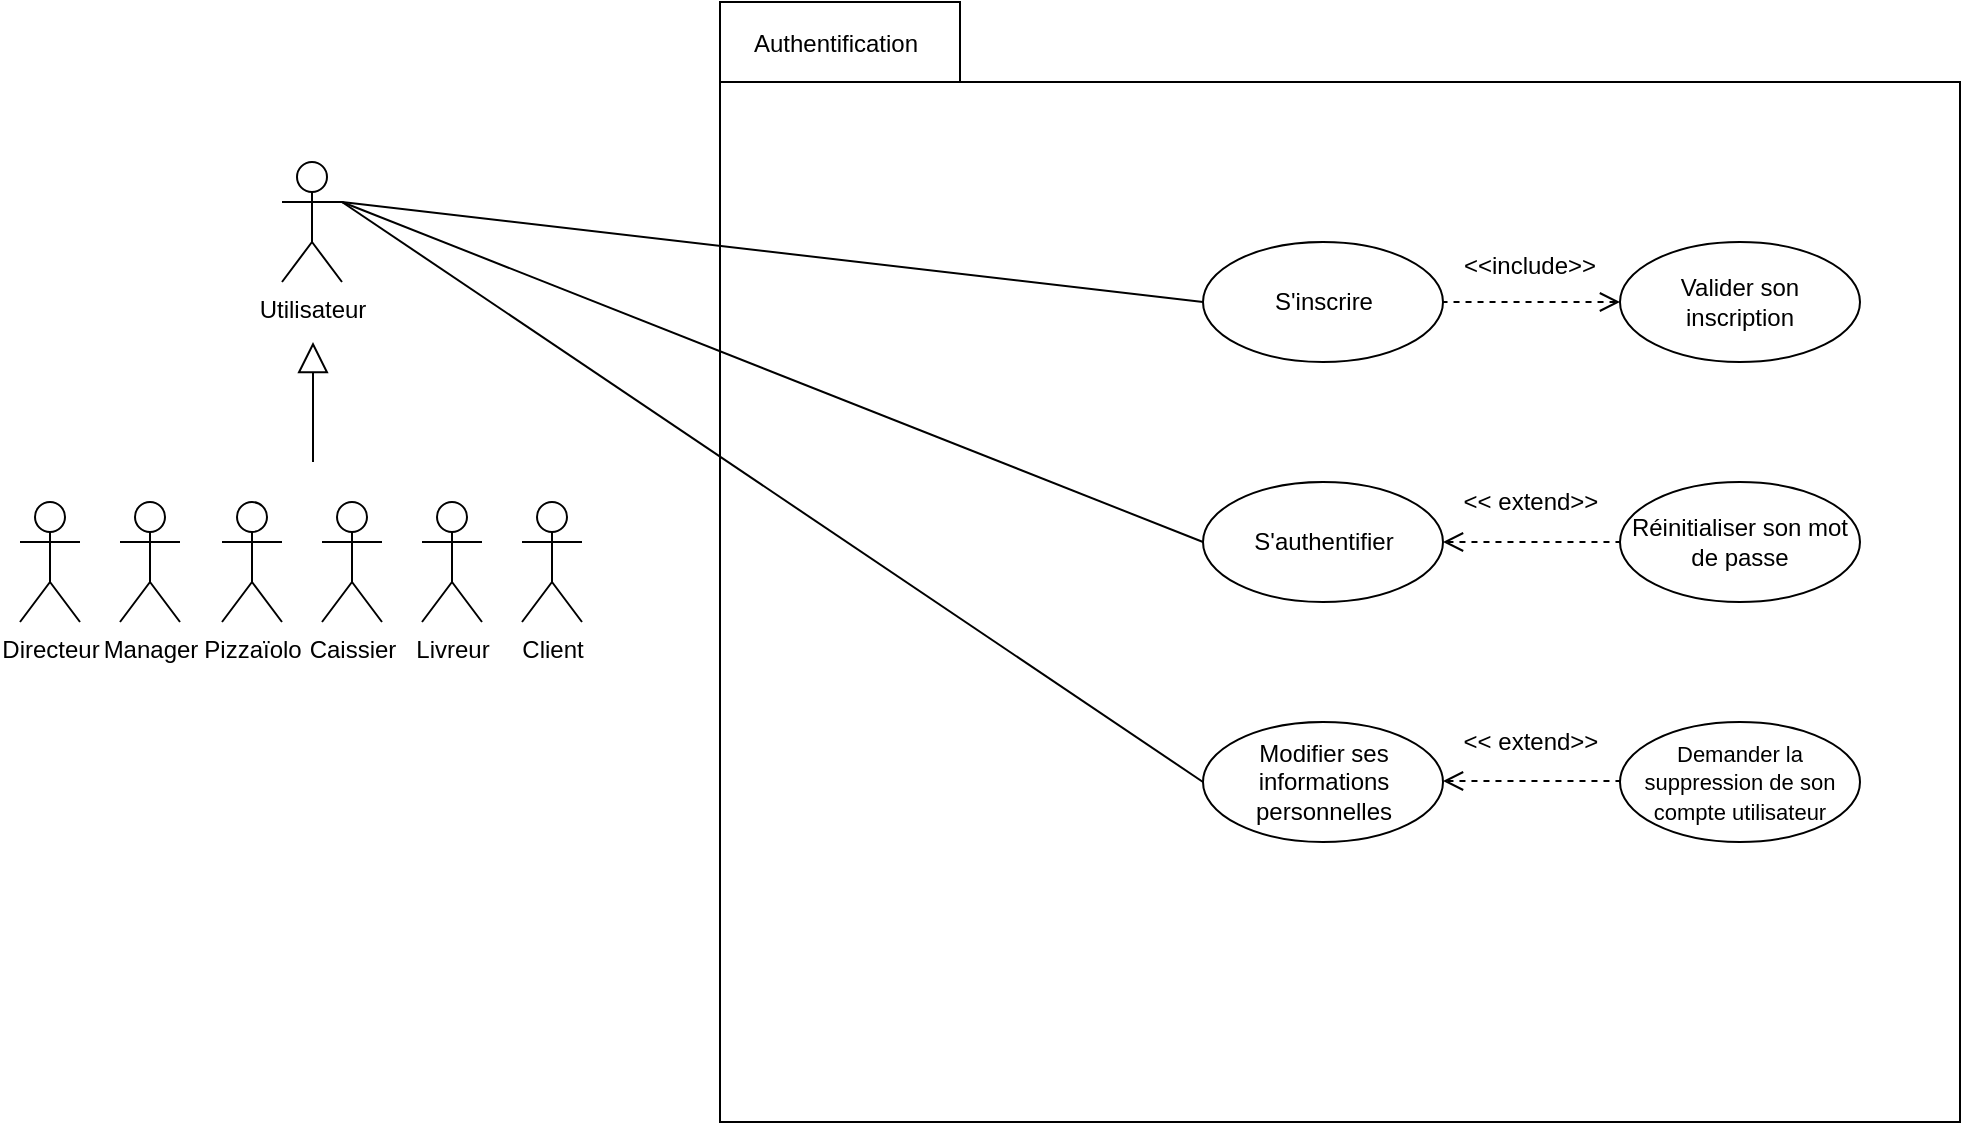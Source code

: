 <mxfile version="13.0.3" type="device"><diagram name="Page-1" id="b5b7bab2-c9e2-2cf4-8b2a-24fd1a2a6d21"><mxGraphModel dx="1086" dy="807" grid="1" gridSize="10" guides="1" tooltips="1" connect="1" arrows="1" fold="1" page="1" pageScale="1" pageWidth="1169" pageHeight="827" background="#ffffff" math="0" shadow="0"><root><mxCell id="0"/><mxCell id="1" parent="0"/><mxCell id="b7jg9sQN8CuxpuaTSCF3-1" value="" style="group" parent="1" vertex="1" connectable="0"><mxGeometry x="390" y="100" width="620" height="560" as="geometry"/></mxCell><mxCell id="b7jg9sQN8CuxpuaTSCF3-2" value="&lt;div&gt;&lt;br&gt;&lt;/div&gt;&lt;div&gt;&lt;br&gt;&lt;/div&gt;" style="shape=folder;fontStyle=1;spacingTop=10;tabWidth=120;tabHeight=40;tabPosition=left;html=1;fillColor=none;" parent="b7jg9sQN8CuxpuaTSCF3-1" vertex="1"><mxGeometry width="620" height="560" as="geometry"/></mxCell><mxCell id="b7jg9sQN8CuxpuaTSCF3-3" value="Authentification" style="text;html=1;strokeColor=none;fillColor=none;align=center;verticalAlign=middle;whiteSpace=wrap;rounded=0;" parent="b7jg9sQN8CuxpuaTSCF3-1" vertex="1"><mxGeometry x="13" y="11" width="90" height="20" as="geometry"/></mxCell><mxCell id="b7jg9sQN8CuxpuaTSCF3-4" value="S'authentifier" style="ellipse;whiteSpace=wrap;html=1;fillColor=none;" parent="b7jg9sQN8CuxpuaTSCF3-1" vertex="1"><mxGeometry x="241.5" y="240" width="120" height="60" as="geometry"/></mxCell><mxCell id="b7jg9sQN8CuxpuaTSCF3-5" value="S'inscrire" style="ellipse;whiteSpace=wrap;html=1;fillColor=none;" parent="b7jg9sQN8CuxpuaTSCF3-1" vertex="1"><mxGeometry x="241.5" y="120" width="120" height="60" as="geometry"/></mxCell><mxCell id="b7jg9sQN8CuxpuaTSCF3-8" value="Modifier ses informations personnelles" style="ellipse;whiteSpace=wrap;html=1;fillColor=none;" parent="b7jg9sQN8CuxpuaTSCF3-1" vertex="1"><mxGeometry x="241.5" y="360" width="120" height="60" as="geometry"/></mxCell><mxCell id="k0EtZFp6HAnRf78HJc2P-4" value="Valider son&lt;br&gt;inscription" style="ellipse;whiteSpace=wrap;html=1;fillColor=none;" parent="b7jg9sQN8CuxpuaTSCF3-1" vertex="1"><mxGeometry x="450" y="120" width="120" height="60" as="geometry"/></mxCell><mxCell id="k0EtZFp6HAnRf78HJc2P-5" value="" style="endArrow=none;dashed=1;html=1;exitX=0;exitY=0.5;exitDx=0;exitDy=0;entryX=1;entryY=0.5;entryDx=0;entryDy=0;startArrow=open;startFill=0;endFill=0;endSize=8;startSize=8;" parent="b7jg9sQN8CuxpuaTSCF3-1" source="k0EtZFp6HAnRf78HJc2P-4" target="b7jg9sQN8CuxpuaTSCF3-5" edge="1"><mxGeometry width="50" height="50" relative="1" as="geometry"><mxPoint x="180" y="260" as="sourcePoint"/><mxPoint x="449" y="150" as="targetPoint"/></mxGeometry></mxCell><mxCell id="k0EtZFp6HAnRf78HJc2P-6" value="&amp;lt;&amp;lt;include&amp;gt;&amp;gt;" style="text;html=1;strokeColor=none;fillColor=none;align=center;verticalAlign=middle;whiteSpace=wrap;rounded=0;" parent="b7jg9sQN8CuxpuaTSCF3-1" vertex="1"><mxGeometry x="385" y="122" width="40" height="20" as="geometry"/></mxCell><mxCell id="k0EtZFp6HAnRf78HJc2P-7" value="Réinitialiser son mot de passe" style="ellipse;whiteSpace=wrap;html=1;fillColor=none;" parent="b7jg9sQN8CuxpuaTSCF3-1" vertex="1"><mxGeometry x="450" y="240" width="120" height="60" as="geometry"/></mxCell><mxCell id="k0EtZFp6HAnRf78HJc2P-8" value="" style="endArrow=none;dashed=1;html=1;exitX=1;exitY=0.5;exitDx=0;exitDy=0;entryX=0;entryY=0.5;entryDx=0;entryDy=0;startArrow=open;startFill=0;endFill=0;endSize=8;startSize=8;" parent="b7jg9sQN8CuxpuaTSCF3-1" source="b7jg9sQN8CuxpuaTSCF3-4" target="k0EtZFp6HAnRf78HJc2P-7" edge="1"><mxGeometry width="50" height="50" relative="1" as="geometry"><mxPoint x="180" y="380" as="sourcePoint"/><mxPoint x="751.5" y="370" as="targetPoint"/></mxGeometry></mxCell><mxCell id="k0EtZFp6HAnRf78HJc2P-9" value="&amp;lt;&amp;lt; extend&amp;gt;&amp;gt;" style="text;html=1;strokeColor=none;fillColor=none;align=center;verticalAlign=middle;whiteSpace=wrap;rounded=0;" parent="b7jg9sQN8CuxpuaTSCF3-1" vertex="1"><mxGeometry x="367.5" y="240" width="75" height="20" as="geometry"/></mxCell><mxCell id="nmquzSwaqgSKRoLEOFZl-1" value="&lt;font style=&quot;font-size: 11px&quot;&gt;Demander la suppression de son compte utilisateur&lt;/font&gt;" style="ellipse;whiteSpace=wrap;html=1;fillColor=none;" vertex="1" parent="b7jg9sQN8CuxpuaTSCF3-1"><mxGeometry x="450" y="360" width="120" height="60" as="geometry"/></mxCell><mxCell id="nmquzSwaqgSKRoLEOFZl-2" value="" style="endArrow=none;dashed=1;html=1;exitX=1;exitY=0.5;exitDx=0;exitDy=0;entryX=0;entryY=0.5;entryDx=0;entryDy=0;startArrow=open;startFill=0;endFill=0;endSize=8;startSize=8;" edge="1" parent="b7jg9sQN8CuxpuaTSCF3-1"><mxGeometry width="50" height="50" relative="1" as="geometry"><mxPoint x="361.5" y="389.5" as="sourcePoint"/><mxPoint x="450" y="389.5" as="targetPoint"/></mxGeometry></mxCell><mxCell id="nmquzSwaqgSKRoLEOFZl-3" value="&amp;lt;&amp;lt; extend&amp;gt;&amp;gt;" style="text;html=1;strokeColor=none;fillColor=none;align=center;verticalAlign=middle;whiteSpace=wrap;rounded=0;" vertex="1" parent="b7jg9sQN8CuxpuaTSCF3-1"><mxGeometry x="367.5" y="360" width="75" height="20" as="geometry"/></mxCell><mxCell id="b7jg9sQN8CuxpuaTSCF3-11" value="Utilisateur" style="shape=umlActor;verticalLabelPosition=bottom;labelBackgroundColor=#ffffff;verticalAlign=top;html=1;outlineConnect=0;" parent="1" vertex="1"><mxGeometry x="171" y="180" width="30" height="60" as="geometry"/></mxCell><mxCell id="b7jg9sQN8CuxpuaTSCF3-12" value="" style="endArrow=none;html=1;entryX=0;entryY=0.5;entryDx=0;entryDy=0;exitX=1;exitY=0.333;exitDx=0;exitDy=0;exitPerimeter=0;" parent="1" source="b7jg9sQN8CuxpuaTSCF3-11" target="b7jg9sQN8CuxpuaTSCF3-8" edge="1"><mxGeometry width="50" height="50" relative="1" as="geometry"><mxPoint x="180" y="320" as="sourcePoint"/><mxPoint x="640" y="370" as="targetPoint"/></mxGeometry></mxCell><mxCell id="b7jg9sQN8CuxpuaTSCF3-13" value="Client" style="shape=umlActor;verticalLabelPosition=bottom;labelBackgroundColor=#ffffff;verticalAlign=top;html=1;outlineConnect=0;" parent="1" vertex="1"><mxGeometry x="291" y="350" width="30" height="60" as="geometry"/></mxCell><mxCell id="b7jg9sQN8CuxpuaTSCF3-14" value="&lt;div&gt;Manager&lt;/div&gt;" style="shape=umlActor;verticalLabelPosition=bottom;labelBackgroundColor=#ffffff;verticalAlign=top;html=1;outlineConnect=0;" parent="1" vertex="1"><mxGeometry x="90" y="350" width="30" height="60" as="geometry"/></mxCell><mxCell id="b7jg9sQN8CuxpuaTSCF3-15" value="Directeur" style="shape=umlActor;verticalLabelPosition=bottom;labelBackgroundColor=#ffffff;verticalAlign=top;html=1;outlineConnect=0;" parent="1" vertex="1"><mxGeometry x="40" y="350" width="30" height="60" as="geometry"/></mxCell><mxCell id="b7jg9sQN8CuxpuaTSCF3-16" value="&lt;div&gt;Pizzaïolo&lt;/div&gt;" style="shape=umlActor;verticalLabelPosition=bottom;labelBackgroundColor=#ffffff;verticalAlign=top;html=1;outlineConnect=0;" parent="1" vertex="1"><mxGeometry x="141" y="350" width="30" height="60" as="geometry"/></mxCell><mxCell id="b7jg9sQN8CuxpuaTSCF3-17" value="&lt;div&gt;Caissier&lt;/div&gt;" style="shape=umlActor;verticalLabelPosition=bottom;labelBackgroundColor=#ffffff;verticalAlign=top;html=1;outlineConnect=0;" parent="1" vertex="1"><mxGeometry x="191" y="350" width="30" height="60" as="geometry"/></mxCell><mxCell id="b7jg9sQN8CuxpuaTSCF3-18" value="&lt;div&gt;Livreur&lt;/div&gt;" style="shape=umlActor;verticalLabelPosition=bottom;labelBackgroundColor=#ffffff;verticalAlign=top;html=1;outlineConnect=0;" parent="1" vertex="1"><mxGeometry x="241" y="350" width="30" height="60" as="geometry"/></mxCell><mxCell id="b7jg9sQN8CuxpuaTSCF3-19" value="" style="endArrow=block;html=1;endFill=0;startSize=12;endSize=13;" parent="1" edge="1"><mxGeometry width="50" height="50" relative="1" as="geometry"><mxPoint x="186.5" y="330" as="sourcePoint"/><mxPoint x="186.5" y="270" as="targetPoint"/></mxGeometry></mxCell><mxCell id="k0EtZFp6HAnRf78HJc2P-2" value="" style="endArrow=none;html=1;entryX=0;entryY=0.5;entryDx=0;entryDy=0;exitX=1;exitY=0.333;exitDx=0;exitDy=0;exitPerimeter=0;" parent="1" source="b7jg9sQN8CuxpuaTSCF3-11" target="b7jg9sQN8CuxpuaTSCF3-4" edge="1"><mxGeometry width="50" height="50" relative="1" as="geometry"><mxPoint x="570" y="360" as="sourcePoint"/><mxPoint x="620" y="310" as="targetPoint"/></mxGeometry></mxCell><mxCell id="k0EtZFp6HAnRf78HJc2P-3" value="" style="endArrow=none;html=1;entryX=0;entryY=0.5;entryDx=0;entryDy=0;exitX=1;exitY=0.333;exitDx=0;exitDy=0;exitPerimeter=0;" parent="1" source="b7jg9sQN8CuxpuaTSCF3-11" target="b7jg9sQN8CuxpuaTSCF3-5" edge="1"><mxGeometry width="50" height="50" relative="1" as="geometry"><mxPoint x="570" y="360" as="sourcePoint"/><mxPoint x="620" y="310" as="targetPoint"/></mxGeometry></mxCell></root></mxGraphModel></diagram></mxfile>